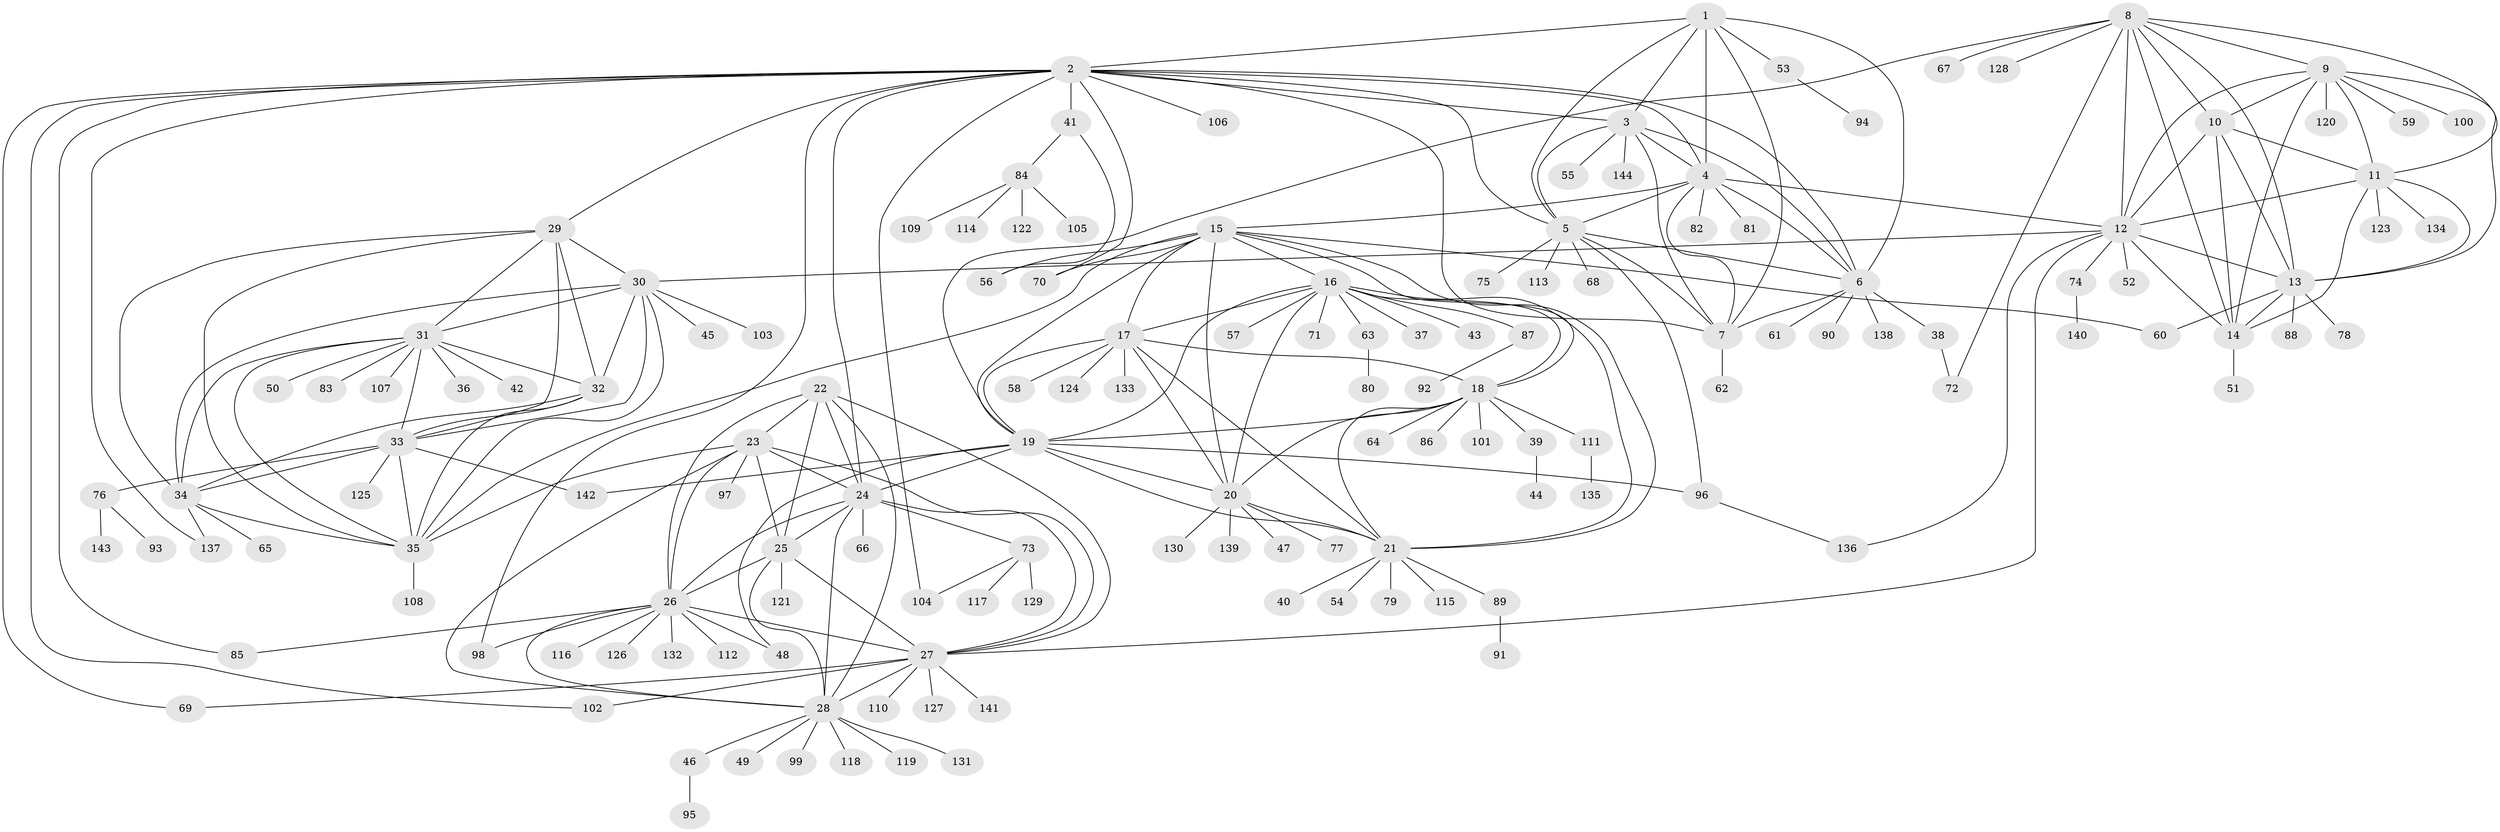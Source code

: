 // coarse degree distribution, {5: 0.027777777777777776, 1: 0.625, 8: 0.013888888888888888, 2: 0.125, 13: 0.027777777777777776, 3: 0.041666666666666664, 9: 0.013888888888888888, 14: 0.013888888888888888, 6: 0.06944444444444445, 4: 0.013888888888888888, 12: 0.013888888888888888, 11: 0.013888888888888888}
// Generated by graph-tools (version 1.1) at 2025/37/03/04/25 23:37:31]
// undirected, 144 vertices, 238 edges
graph export_dot {
  node [color=gray90,style=filled];
  1;
  2;
  3;
  4;
  5;
  6;
  7;
  8;
  9;
  10;
  11;
  12;
  13;
  14;
  15;
  16;
  17;
  18;
  19;
  20;
  21;
  22;
  23;
  24;
  25;
  26;
  27;
  28;
  29;
  30;
  31;
  32;
  33;
  34;
  35;
  36;
  37;
  38;
  39;
  40;
  41;
  42;
  43;
  44;
  45;
  46;
  47;
  48;
  49;
  50;
  51;
  52;
  53;
  54;
  55;
  56;
  57;
  58;
  59;
  60;
  61;
  62;
  63;
  64;
  65;
  66;
  67;
  68;
  69;
  70;
  71;
  72;
  73;
  74;
  75;
  76;
  77;
  78;
  79;
  80;
  81;
  82;
  83;
  84;
  85;
  86;
  87;
  88;
  89;
  90;
  91;
  92;
  93;
  94;
  95;
  96;
  97;
  98;
  99;
  100;
  101;
  102;
  103;
  104;
  105;
  106;
  107;
  108;
  109;
  110;
  111;
  112;
  113;
  114;
  115;
  116;
  117;
  118;
  119;
  120;
  121;
  122;
  123;
  124;
  125;
  126;
  127;
  128;
  129;
  130;
  131;
  132;
  133;
  134;
  135;
  136;
  137;
  138;
  139;
  140;
  141;
  142;
  143;
  144;
  1 -- 2;
  1 -- 3;
  1 -- 4;
  1 -- 5;
  1 -- 6;
  1 -- 7;
  1 -- 53;
  2 -- 3;
  2 -- 4;
  2 -- 5;
  2 -- 6;
  2 -- 7;
  2 -- 24;
  2 -- 29;
  2 -- 41;
  2 -- 69;
  2 -- 70;
  2 -- 85;
  2 -- 98;
  2 -- 102;
  2 -- 104;
  2 -- 106;
  2 -- 137;
  3 -- 4;
  3 -- 5;
  3 -- 6;
  3 -- 7;
  3 -- 55;
  3 -- 144;
  4 -- 5;
  4 -- 6;
  4 -- 7;
  4 -- 12;
  4 -- 15;
  4 -- 81;
  4 -- 82;
  5 -- 6;
  5 -- 7;
  5 -- 68;
  5 -- 75;
  5 -- 96;
  5 -- 113;
  6 -- 7;
  6 -- 38;
  6 -- 61;
  6 -- 90;
  6 -- 138;
  7 -- 62;
  8 -- 9;
  8 -- 10;
  8 -- 11;
  8 -- 12;
  8 -- 13;
  8 -- 14;
  8 -- 19;
  8 -- 67;
  8 -- 72;
  8 -- 128;
  9 -- 10;
  9 -- 11;
  9 -- 12;
  9 -- 13;
  9 -- 14;
  9 -- 59;
  9 -- 100;
  9 -- 120;
  10 -- 11;
  10 -- 12;
  10 -- 13;
  10 -- 14;
  11 -- 12;
  11 -- 13;
  11 -- 14;
  11 -- 123;
  11 -- 134;
  12 -- 13;
  12 -- 14;
  12 -- 27;
  12 -- 30;
  12 -- 52;
  12 -- 74;
  12 -- 136;
  13 -- 14;
  13 -- 60;
  13 -- 78;
  13 -- 88;
  14 -- 51;
  15 -- 16;
  15 -- 17;
  15 -- 18;
  15 -- 19;
  15 -- 20;
  15 -- 21;
  15 -- 35;
  15 -- 56;
  15 -- 60;
  15 -- 70;
  16 -- 17;
  16 -- 18;
  16 -- 19;
  16 -- 20;
  16 -- 21;
  16 -- 37;
  16 -- 43;
  16 -- 57;
  16 -- 63;
  16 -- 71;
  16 -- 87;
  17 -- 18;
  17 -- 19;
  17 -- 20;
  17 -- 21;
  17 -- 58;
  17 -- 124;
  17 -- 133;
  18 -- 19;
  18 -- 20;
  18 -- 21;
  18 -- 39;
  18 -- 64;
  18 -- 86;
  18 -- 101;
  18 -- 111;
  19 -- 20;
  19 -- 21;
  19 -- 24;
  19 -- 48;
  19 -- 96;
  19 -- 142;
  20 -- 21;
  20 -- 47;
  20 -- 77;
  20 -- 130;
  20 -- 139;
  21 -- 40;
  21 -- 54;
  21 -- 79;
  21 -- 89;
  21 -- 115;
  22 -- 23;
  22 -- 24;
  22 -- 25;
  22 -- 26;
  22 -- 27;
  22 -- 28;
  23 -- 24;
  23 -- 25;
  23 -- 26;
  23 -- 27;
  23 -- 28;
  23 -- 35;
  23 -- 97;
  24 -- 25;
  24 -- 26;
  24 -- 27;
  24 -- 28;
  24 -- 66;
  24 -- 73;
  25 -- 26;
  25 -- 27;
  25 -- 28;
  25 -- 121;
  26 -- 27;
  26 -- 28;
  26 -- 48;
  26 -- 85;
  26 -- 98;
  26 -- 112;
  26 -- 116;
  26 -- 126;
  26 -- 132;
  27 -- 28;
  27 -- 69;
  27 -- 102;
  27 -- 110;
  27 -- 127;
  27 -- 141;
  28 -- 46;
  28 -- 49;
  28 -- 99;
  28 -- 118;
  28 -- 119;
  28 -- 131;
  29 -- 30;
  29 -- 31;
  29 -- 32;
  29 -- 33;
  29 -- 34;
  29 -- 35;
  30 -- 31;
  30 -- 32;
  30 -- 33;
  30 -- 34;
  30 -- 35;
  30 -- 45;
  30 -- 103;
  31 -- 32;
  31 -- 33;
  31 -- 34;
  31 -- 35;
  31 -- 36;
  31 -- 42;
  31 -- 50;
  31 -- 83;
  31 -- 107;
  32 -- 33;
  32 -- 34;
  32 -- 35;
  33 -- 34;
  33 -- 35;
  33 -- 76;
  33 -- 125;
  33 -- 142;
  34 -- 35;
  34 -- 65;
  34 -- 137;
  35 -- 108;
  38 -- 72;
  39 -- 44;
  41 -- 56;
  41 -- 84;
  46 -- 95;
  53 -- 94;
  63 -- 80;
  73 -- 104;
  73 -- 117;
  73 -- 129;
  74 -- 140;
  76 -- 93;
  76 -- 143;
  84 -- 105;
  84 -- 109;
  84 -- 114;
  84 -- 122;
  87 -- 92;
  89 -- 91;
  96 -- 136;
  111 -- 135;
}
